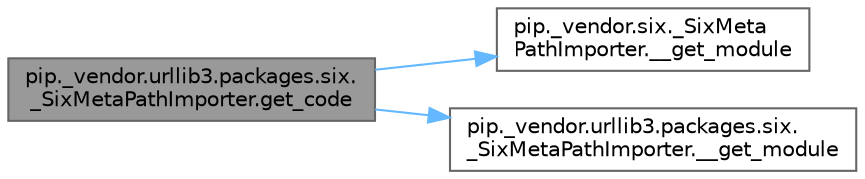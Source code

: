 digraph "pip._vendor.urllib3.packages.six._SixMetaPathImporter.get_code"
{
 // LATEX_PDF_SIZE
  bgcolor="transparent";
  edge [fontname=Helvetica,fontsize=10,labelfontname=Helvetica,labelfontsize=10];
  node [fontname=Helvetica,fontsize=10,shape=box,height=0.2,width=0.4];
  rankdir="LR";
  Node1 [id="Node000001",label="pip._vendor.urllib3.packages.six.\l_SixMetaPathImporter.get_code",height=0.2,width=0.4,color="gray40", fillcolor="grey60", style="filled", fontcolor="black",tooltip=" "];
  Node1 -> Node2 [id="edge1_Node000001_Node000002",color="steelblue1",style="solid",tooltip=" "];
  Node2 [id="Node000002",label="pip._vendor.six._SixMeta\lPathImporter.__get_module",height=0.2,width=0.4,color="grey40", fillcolor="white", style="filled",URL="$classpip_1_1__vendor_1_1six_1_1___six_meta_path_importer.html#a0d7c7572259cf09e8460ee08789cdc2c",tooltip=" "];
  Node1 -> Node3 [id="edge2_Node000001_Node000003",color="steelblue1",style="solid",tooltip=" "];
  Node3 [id="Node000003",label="pip._vendor.urllib3.packages.six.\l_SixMetaPathImporter.__get_module",height=0.2,width=0.4,color="grey40", fillcolor="white", style="filled",URL="$classpip_1_1__vendor_1_1urllib3_1_1packages_1_1six_1_1___six_meta_path_importer.html#ab374a351eaae8bde80b860af84ef0678",tooltip=" "];
}
